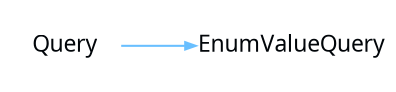 digraph {
 rankdir = "LR"
 bgcolor = none;
 layout  = dot;
 edge [
   arrowsize = "0.5"
   color     = "#69BFFFFF"
 ]
 q1FtxhO[
   shape    = none
   label    = "Query"
   margin   = "0.01"
   fontname = "Segoe UI"
   fontsize = "11"
   fontcolor= "#010509FF"
 ]
 DoLtxhO[
   shape    = none
   label    = "EnumValueQuery"
   margin   = "0.01"
   fontname = "Segoe UI"
   fontsize = "11"
   fontcolor= "#010509FF"
 ]
 q1FtxhO->DoLtxhO
}
